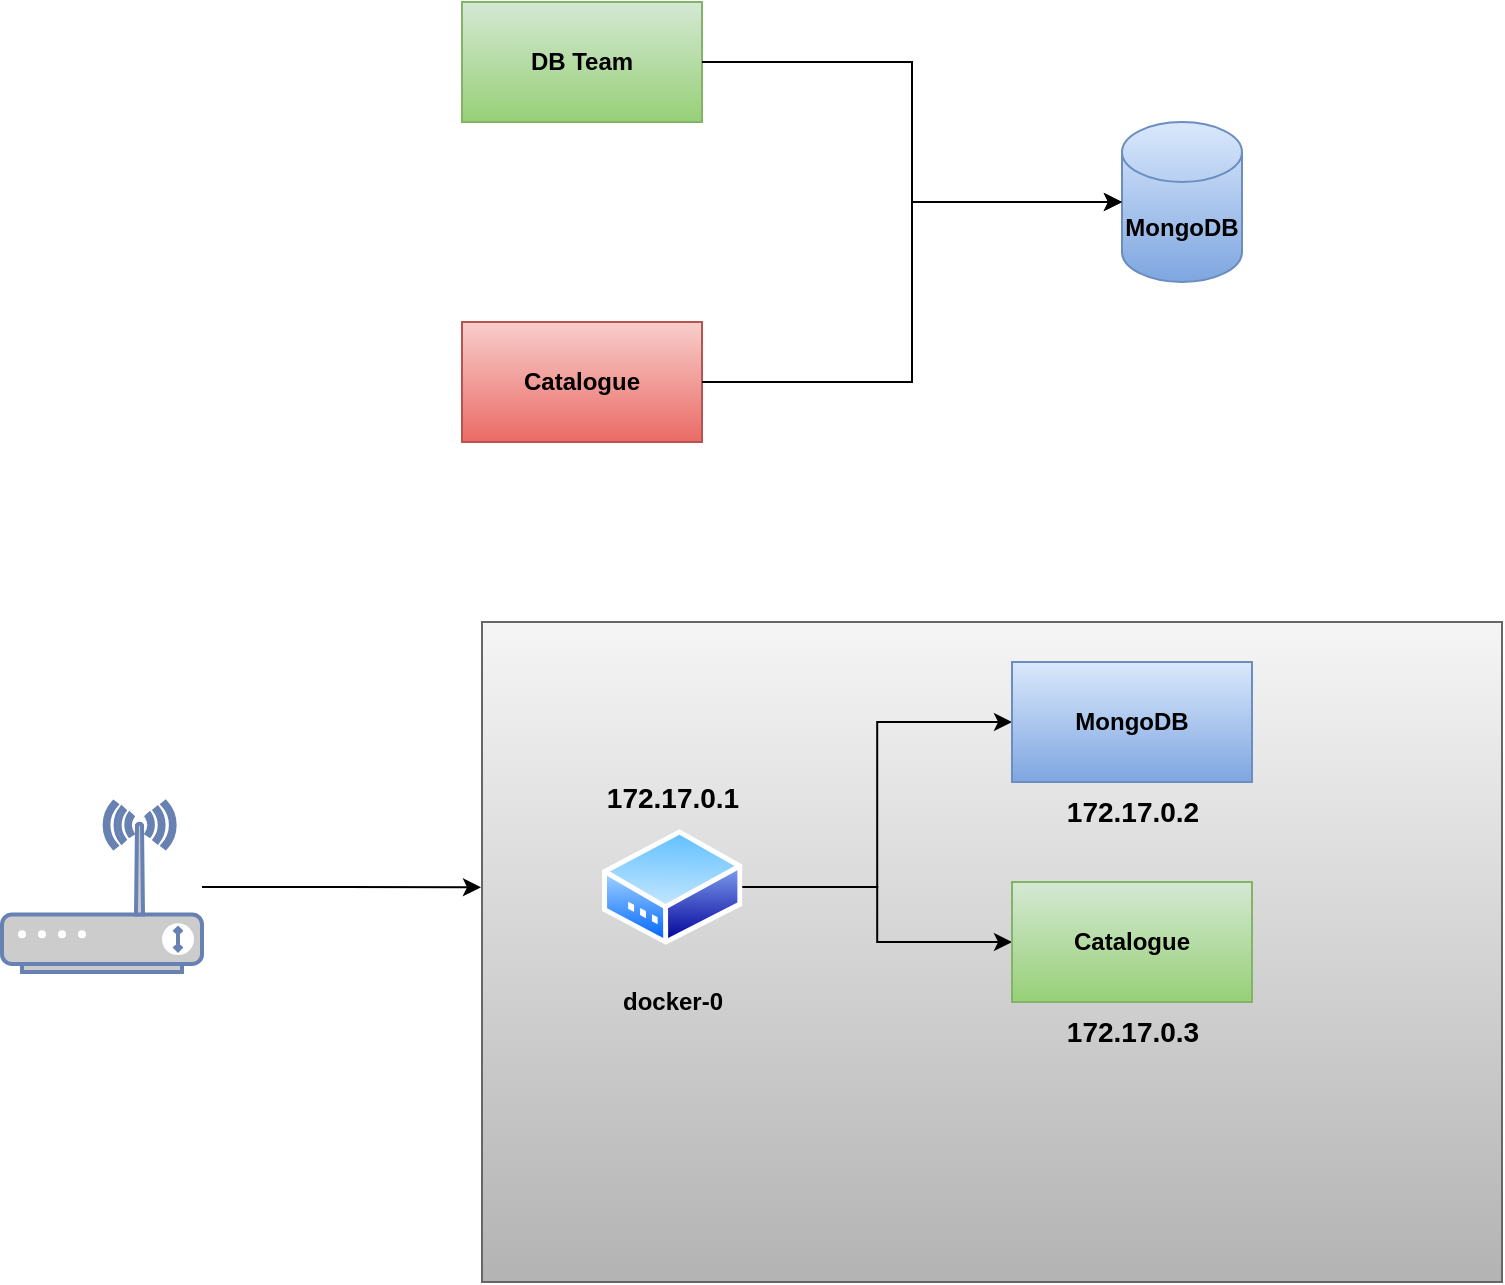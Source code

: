 <mxfile version="28.0.4">
  <diagram name="Page-1" id="m8liD7HMKUUjWRQe8MN4">
    <mxGraphModel dx="2063" dy="623" grid="1" gridSize="10" guides="1" tooltips="1" connect="1" arrows="1" fold="1" page="1" pageScale="1" pageWidth="850" pageHeight="1100" math="0" shadow="0">
      <root>
        <mxCell id="0" />
        <mxCell id="1" parent="0" />
        <mxCell id="Q3MAN3WcrOitLLpdYgAi-1" value="&lt;b&gt;MongoDB&lt;/b&gt;" style="shape=cylinder3;whiteSpace=wrap;html=1;boundedLbl=1;backgroundOutline=1;size=15;fillColor=#dae8fc;gradientColor=#7ea6e0;strokeColor=#6c8ebf;" vertex="1" parent="1">
          <mxGeometry x="480" y="150" width="60" height="80" as="geometry" />
        </mxCell>
        <mxCell id="Q3MAN3WcrOitLLpdYgAi-2" value="&lt;b&gt;DB Team&lt;/b&gt;" style="rounded=0;whiteSpace=wrap;html=1;fillColor=#d5e8d4;gradientColor=#97d077;strokeColor=#82b366;" vertex="1" parent="1">
          <mxGeometry x="150" y="90" width="120" height="60" as="geometry" />
        </mxCell>
        <mxCell id="Q3MAN3WcrOitLLpdYgAi-3" style="edgeStyle=orthogonalEdgeStyle;rounded=0;orthogonalLoop=1;jettySize=auto;html=1;entryX=0;entryY=0.5;entryDx=0;entryDy=0;entryPerimeter=0;" edge="1" parent="1" source="Q3MAN3WcrOitLLpdYgAi-2" target="Q3MAN3WcrOitLLpdYgAi-1">
          <mxGeometry relative="1" as="geometry" />
        </mxCell>
        <mxCell id="Q3MAN3WcrOitLLpdYgAi-4" value="&lt;b&gt;Catalogue&lt;/b&gt;" style="rounded=0;whiteSpace=wrap;html=1;fillColor=#f8cecc;gradientColor=#ea6b66;strokeColor=#b85450;" vertex="1" parent="1">
          <mxGeometry x="150" y="250" width="120" height="60" as="geometry" />
        </mxCell>
        <mxCell id="Q3MAN3WcrOitLLpdYgAi-5" style="edgeStyle=orthogonalEdgeStyle;rounded=0;orthogonalLoop=1;jettySize=auto;html=1;entryX=0;entryY=0.5;entryDx=0;entryDy=0;entryPerimeter=0;" edge="1" parent="1" source="Q3MAN3WcrOitLLpdYgAi-4" target="Q3MAN3WcrOitLLpdYgAi-1">
          <mxGeometry relative="1" as="geometry" />
        </mxCell>
        <mxCell id="Q3MAN3WcrOitLLpdYgAi-6" value="" style="rounded=0;whiteSpace=wrap;html=1;fillColor=#f5f5f5;gradientColor=#b3b3b3;strokeColor=#666666;" vertex="1" parent="1">
          <mxGeometry x="160" y="400" width="510" height="330" as="geometry" />
        </mxCell>
        <mxCell id="Q3MAN3WcrOitLLpdYgAi-7" value="" style="fontColor=#0066CC;verticalAlign=top;verticalLabelPosition=bottom;labelPosition=center;align=center;html=1;outlineConnect=0;fillColor=#CCCCCC;strokeColor=#6881B3;gradientColor=none;gradientDirection=north;strokeWidth=2;shape=mxgraph.networks.wireless_modem;" vertex="1" parent="1">
          <mxGeometry x="-80" y="490" width="100" height="85" as="geometry" />
        </mxCell>
        <mxCell id="Q3MAN3WcrOitLLpdYgAi-9" style="edgeStyle=orthogonalEdgeStyle;rounded=0;orthogonalLoop=1;jettySize=auto;html=1;entryX=-0.001;entryY=0.402;entryDx=0;entryDy=0;entryPerimeter=0;" edge="1" parent="1" source="Q3MAN3WcrOitLLpdYgAi-7" target="Q3MAN3WcrOitLLpdYgAi-6">
          <mxGeometry relative="1" as="geometry" />
        </mxCell>
        <mxCell id="Q3MAN3WcrOitLLpdYgAi-14" style="edgeStyle=orthogonalEdgeStyle;rounded=0;orthogonalLoop=1;jettySize=auto;html=1;entryX=0;entryY=0.5;entryDx=0;entryDy=0;" edge="1" parent="1" source="Q3MAN3WcrOitLLpdYgAi-10" target="Q3MAN3WcrOitLLpdYgAi-12">
          <mxGeometry relative="1" as="geometry" />
        </mxCell>
        <mxCell id="Q3MAN3WcrOitLLpdYgAi-15" style="edgeStyle=orthogonalEdgeStyle;rounded=0;orthogonalLoop=1;jettySize=auto;html=1;entryX=0;entryY=0.5;entryDx=0;entryDy=0;" edge="1" parent="1" source="Q3MAN3WcrOitLLpdYgAi-10" target="Q3MAN3WcrOitLLpdYgAi-13">
          <mxGeometry relative="1" as="geometry" />
        </mxCell>
        <mxCell id="Q3MAN3WcrOitLLpdYgAi-10" value="" style="image;aspect=fixed;perimeter=ellipsePerimeter;html=1;align=center;shadow=0;dashed=0;spacingTop=3;image=img/lib/active_directory/modem.svg;" vertex="1" parent="1">
          <mxGeometry x="220" y="503.38" width="70.18" height="58.25" as="geometry" />
        </mxCell>
        <mxCell id="Q3MAN3WcrOitLLpdYgAi-11" value="&lt;b&gt;docker-0&lt;/b&gt;" style="text;html=1;align=center;verticalAlign=middle;resizable=0;points=[];autosize=1;strokeColor=none;fillColor=none;" vertex="1" parent="1">
          <mxGeometry x="220" y="575" width="70" height="30" as="geometry" />
        </mxCell>
        <mxCell id="Q3MAN3WcrOitLLpdYgAi-12" value="&lt;b&gt;MongoDB&lt;/b&gt;" style="rounded=0;whiteSpace=wrap;html=1;fillColor=#dae8fc;gradientColor=#7ea6e0;strokeColor=#6c8ebf;" vertex="1" parent="1">
          <mxGeometry x="425" y="420" width="120" height="60" as="geometry" />
        </mxCell>
        <mxCell id="Q3MAN3WcrOitLLpdYgAi-13" value="&lt;b&gt;Catalogue&lt;/b&gt;" style="rounded=0;whiteSpace=wrap;html=1;fillColor=#d5e8d4;gradientColor=#97d077;strokeColor=#82b366;" vertex="1" parent="1">
          <mxGeometry x="425" y="530" width="120" height="60" as="geometry" />
        </mxCell>
        <mxCell id="Q3MAN3WcrOitLLpdYgAi-16" value="&lt;b&gt;&lt;font style=&quot;font-size: 14px;&quot;&gt;172.17.0.3&lt;/font&gt;&lt;/b&gt;" style="text;html=1;align=center;verticalAlign=middle;resizable=0;points=[];autosize=1;strokeColor=none;fillColor=none;strokeWidth=2;" vertex="1" parent="1">
          <mxGeometry x="440" y="590" width="90" height="30" as="geometry" />
        </mxCell>
        <mxCell id="Q3MAN3WcrOitLLpdYgAi-17" value="&lt;font style=&quot;font-size: 14px;&quot;&gt;&lt;b&gt;172.17.0.2&lt;/b&gt;&lt;/font&gt;" style="text;html=1;align=center;verticalAlign=middle;resizable=0;points=[];autosize=1;strokeColor=none;fillColor=none;" vertex="1" parent="1">
          <mxGeometry x="440" y="480" width="90" height="30" as="geometry" />
        </mxCell>
        <mxCell id="Q3MAN3WcrOitLLpdYgAi-18" value="&lt;b&gt;&lt;font style=&quot;font-size: 14px;&quot;&gt;172.17.0.1&lt;/font&gt;&lt;/b&gt;" style="text;html=1;align=center;verticalAlign=middle;resizable=0;points=[];autosize=1;strokeColor=none;fillColor=none;" vertex="1" parent="1">
          <mxGeometry x="210" y="473.38" width="90" height="30" as="geometry" />
        </mxCell>
      </root>
    </mxGraphModel>
  </diagram>
</mxfile>
